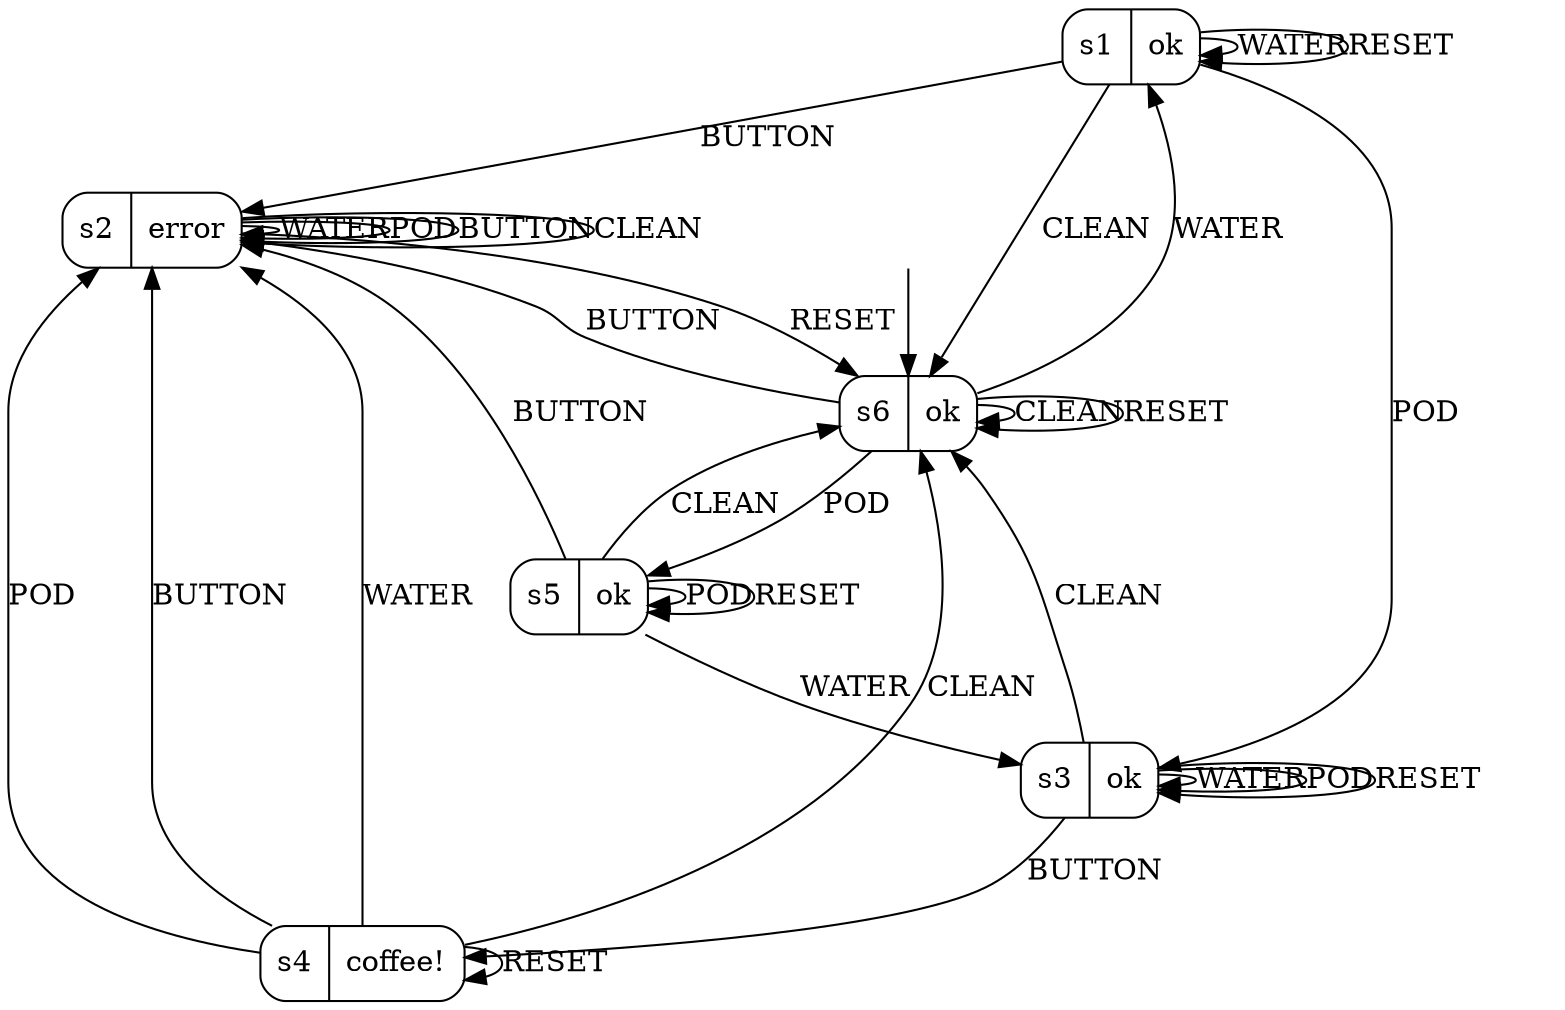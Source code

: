 digraph coffeemachine_moore {
s1 [label="s1| ok", shape=record, style=rounded];
s2 [label="s2| error", shape=record, style=rounded];
s5 [label="s5| ok", shape=record, style=rounded];
s6 [label="s6| ok", shape=record, style=rounded];
s3 [label="s3| ok", shape=record, style=rounded];
s4 [label="s4| coffee!", shape=record, style=rounded];
s1 -> s1 [label="WATER"];
s1 -> s3 [label="POD"];
s1 -> s2 [label="BUTTON"];
s1 -> s6 [label="CLEAN"];
s2 -> s2 [label="WATER"];
s2 -> s2 [label="POD"];
s2 -> s2 [label="BUTTON"];
s2 -> s2 [label="CLEAN"];
s5 -> s3 [label="WATER"];
s5 -> s5 [label="POD"];
s5 -> s2 [label="BUTTON"];
s5 -> s6 [label="CLEAN"];
s6 -> s1 [label="WATER"];
s6 -> s5 [label="POD"];
s6 -> s2 [label="BUTTON"];
s6 -> s6 [label="CLEAN"];
s3 -> s3 [label="WATER"];
s3 -> s3 [label="POD"];
s3 -> s4 [label="BUTTON"];
s3 -> s6 [label="CLEAN"];
s4 -> s2 [label="WATER"];
s4 -> s2 [label="POD"];
s4 -> s2 [label="BUTTON"];
s4 -> s6 [label="CLEAN"];
s1 -> s1 [label="RESET"];
s2 -> s6 [label="RESET"];
s3 -> s3 [label="RESET"];
s4 -> s4 [label="RESET"];
s5 -> s5 [label="RESET"];
s6 -> s6 [label="RESET"];
__start0 [shape=none, label=""];
__start0 -> s6 [label=""];
}
